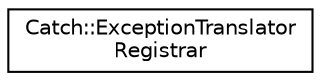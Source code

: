 digraph "Graphical Class Hierarchy"
{
  edge [fontname="Helvetica",fontsize="10",labelfontname="Helvetica",labelfontsize="10"];
  node [fontname="Helvetica",fontsize="10",shape=record];
  rankdir="LR";
  Node1 [label="Catch::ExceptionTranslator\lRegistrar",height=0.2,width=0.4,color="black", fillcolor="white", style="filled",URL="$d7/dfd/classCatch_1_1ExceptionTranslatorRegistrar.html"];
}
